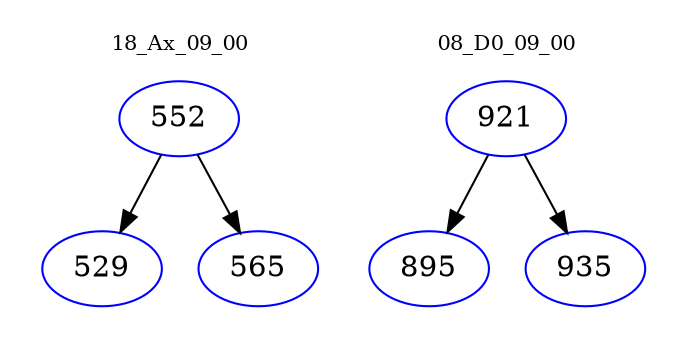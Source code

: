 digraph{
subgraph cluster_0 {
color = white
label = "18_Ax_09_00";
fontsize=10;
T0_552 [label="552", color="blue"]
T0_552 -> T0_529 [color="black"]
T0_529 [label="529", color="blue"]
T0_552 -> T0_565 [color="black"]
T0_565 [label="565", color="blue"]
}
subgraph cluster_1 {
color = white
label = "08_D0_09_00";
fontsize=10;
T1_921 [label="921", color="blue"]
T1_921 -> T1_895 [color="black"]
T1_895 [label="895", color="blue"]
T1_921 -> T1_935 [color="black"]
T1_935 [label="935", color="blue"]
}
}
